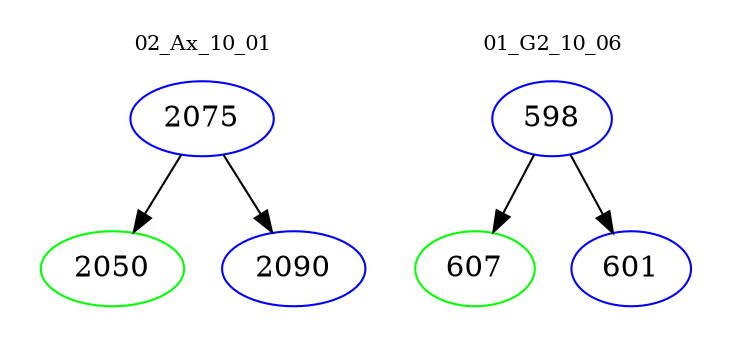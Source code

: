 digraph{
subgraph cluster_0 {
color = white
label = "02_Ax_10_01";
fontsize=10;
T0_2075 [label="2075", color="blue"]
T0_2075 -> T0_2050 [color="black"]
T0_2050 [label="2050", color="green"]
T0_2075 -> T0_2090 [color="black"]
T0_2090 [label="2090", color="blue"]
}
subgraph cluster_1 {
color = white
label = "01_G2_10_06";
fontsize=10;
T1_598 [label="598", color="blue"]
T1_598 -> T1_607 [color="black"]
T1_607 [label="607", color="green"]
T1_598 -> T1_601 [color="black"]
T1_601 [label="601", color="blue"]
}
}
